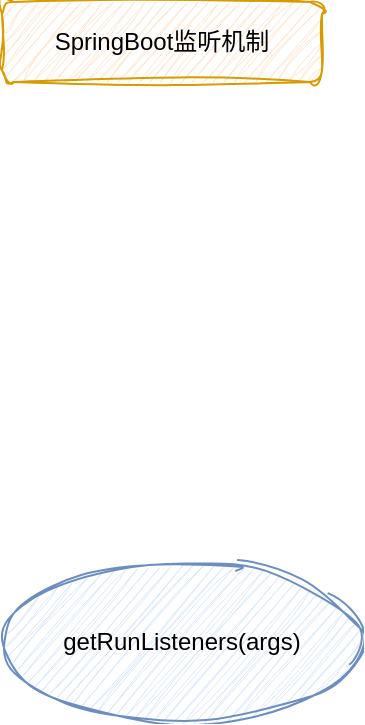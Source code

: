 <mxfile version="28.1.2">
  <diagram name="第 1 页" id="PSl1u1BglQWdJnfaEz9b">
    <mxGraphModel dx="1213" dy="730" grid="1" gridSize="10" guides="1" tooltips="1" connect="1" arrows="1" fold="1" page="1" pageScale="1" pageWidth="827" pageHeight="1169" math="0" shadow="0">
      <root>
        <mxCell id="0" />
        <mxCell id="1" parent="0" />
        <mxCell id="O35hwrU90b6vnKT5RkCT-1" value="SpringBoot监听机制" style="rounded=1;whiteSpace=wrap;html=1;fillColor=#ffe6cc;strokeColor=#d79b00;sketch=1;curveFitting=1;jiggle=2;" vertex="1" parent="1">
          <mxGeometry width="160" height="40" as="geometry" />
        </mxCell>
        <mxCell id="O35hwrU90b6vnKT5RkCT-2" value="&lt;div class=&quot;lake-content&quot;&gt;&lt;span class=&quot;ne-text&quot;&gt;getRunListeners(args)&lt;/span&gt;&lt;/div&gt;" style="ellipse;whiteSpace=wrap;html=1;sketch=1;curveFitting=1;jiggle=2;fillColor=#dae8fc;strokeColor=#6c8ebf;" vertex="1" parent="1">
          <mxGeometry y="280" width="180" height="80" as="geometry" />
        </mxCell>
      </root>
    </mxGraphModel>
  </diagram>
</mxfile>
